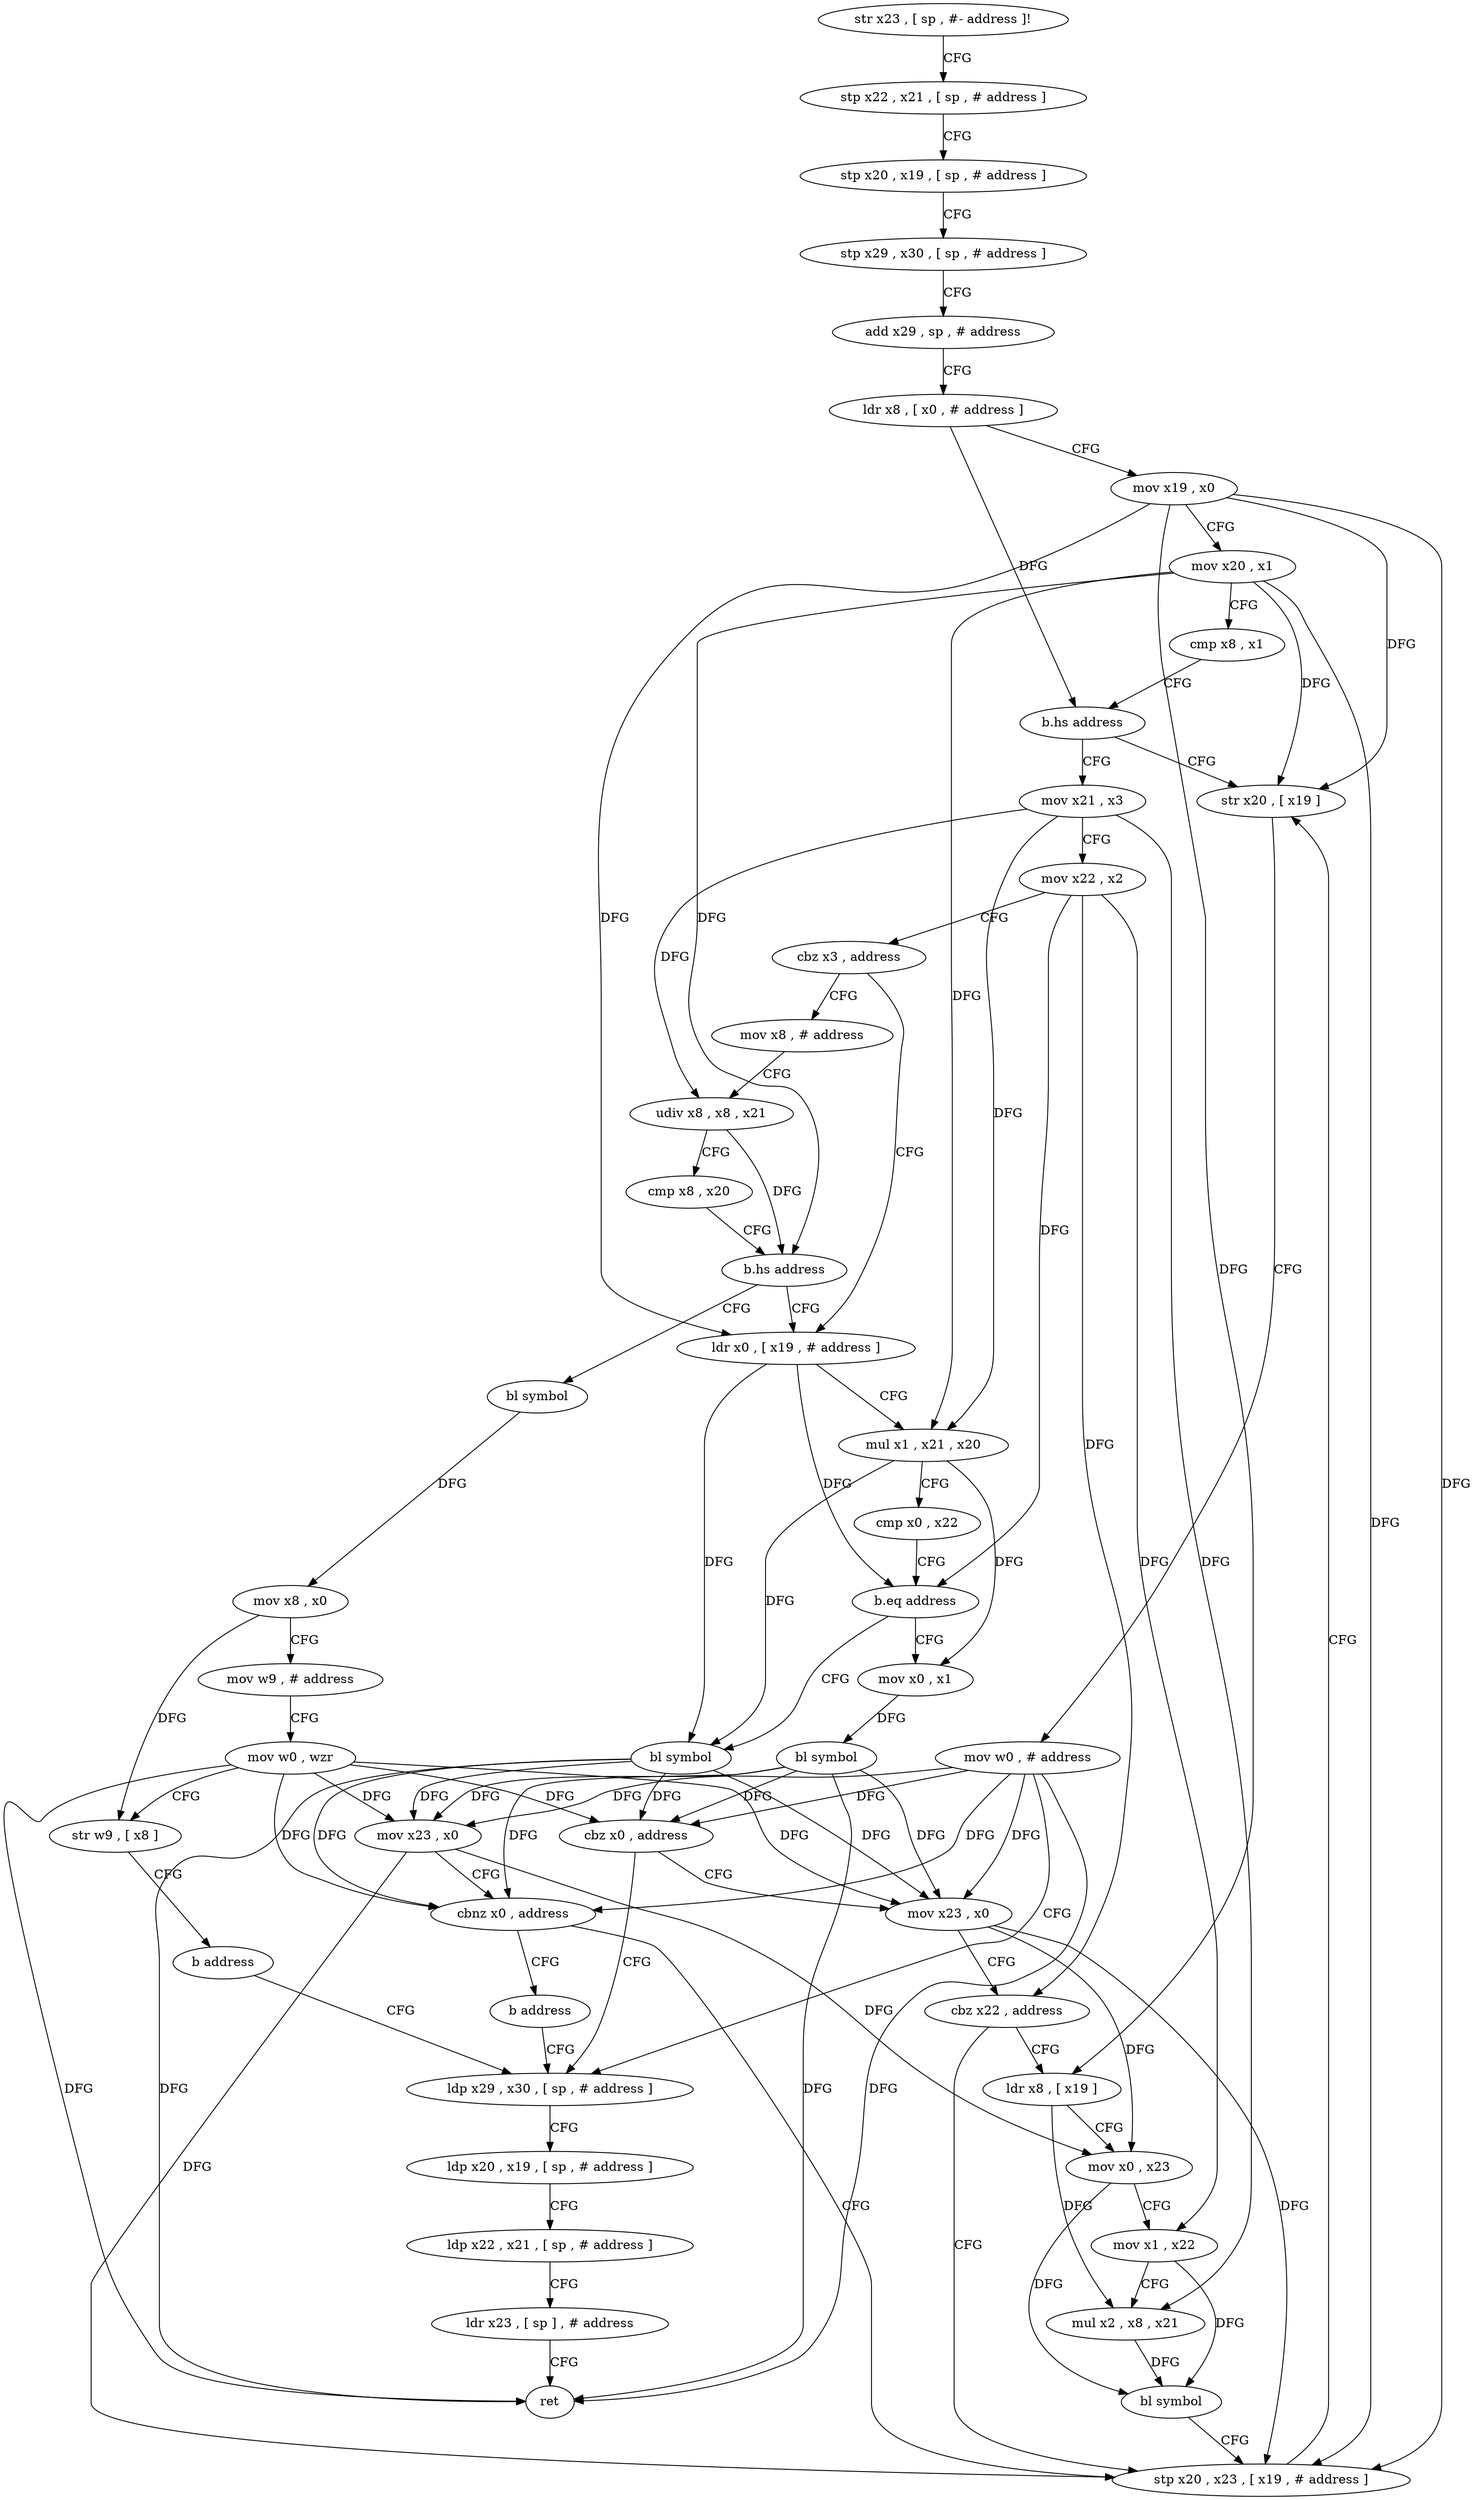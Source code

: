 digraph "func" {
"4285876" [label = "str x23 , [ sp , #- address ]!" ]
"4285880" [label = "stp x22 , x21 , [ sp , # address ]" ]
"4285884" [label = "stp x20 , x19 , [ sp , # address ]" ]
"4285888" [label = "stp x29 , x30 , [ sp , # address ]" ]
"4285892" [label = "add x29 , sp , # address" ]
"4285896" [label = "ldr x8 , [ x0 , # address ]" ]
"4285900" [label = "mov x19 , x0" ]
"4285904" [label = "mov x20 , x1" ]
"4285908" [label = "cmp x8 , x1" ]
"4285912" [label = "b.hs address" ]
"4286044" [label = "str x20 , [ x19 ]" ]
"4285916" [label = "mov x21 , x3" ]
"4286048" [label = "mov w0 , # address" ]
"4286052" [label = "ldp x29 , x30 , [ sp , # address ]" ]
"4285920" [label = "mov x22 , x2" ]
"4285924" [label = "cbz x3 , address" ]
"4285968" [label = "ldr x0 , [ x19 , # address ]" ]
"4285928" [label = "mov x8 , # address" ]
"4285972" [label = "mul x1 , x21 , x20" ]
"4285976" [label = "cmp x0 , x22" ]
"4285980" [label = "b.eq address" ]
"4286000" [label = "mov x0 , x1" ]
"4285984" [label = "bl symbol" ]
"4285932" [label = "udiv x8 , x8 , x21" ]
"4285936" [label = "cmp x8 , x20" ]
"4285940" [label = "b.hs address" ]
"4285944" [label = "bl symbol" ]
"4286004" [label = "bl symbol" ]
"4286008" [label = "cbz x0 , address" ]
"4286012" [label = "mov x23 , x0" ]
"4285988" [label = "mov x23 , x0" ]
"4285992" [label = "cbnz x0 , address" ]
"4286040" [label = "stp x20 , x23 , [ x19 , # address ]" ]
"4285996" [label = "b address" ]
"4285948" [label = "mov x8 , x0" ]
"4285952" [label = "mov w9 , # address" ]
"4285956" [label = "mov w0 , wzr" ]
"4285960" [label = "str w9 , [ x8 ]" ]
"4285964" [label = "b address" ]
"4286056" [label = "ldp x20 , x19 , [ sp , # address ]" ]
"4286060" [label = "ldp x22 , x21 , [ sp , # address ]" ]
"4286064" [label = "ldr x23 , [ sp ] , # address" ]
"4286068" [label = "ret" ]
"4286016" [label = "cbz x22 , address" ]
"4286020" [label = "ldr x8 , [ x19 ]" ]
"4286024" [label = "mov x0 , x23" ]
"4286028" [label = "mov x1 , x22" ]
"4286032" [label = "mul x2 , x8 , x21" ]
"4286036" [label = "bl symbol" ]
"4285876" -> "4285880" [ label = "CFG" ]
"4285880" -> "4285884" [ label = "CFG" ]
"4285884" -> "4285888" [ label = "CFG" ]
"4285888" -> "4285892" [ label = "CFG" ]
"4285892" -> "4285896" [ label = "CFG" ]
"4285896" -> "4285900" [ label = "CFG" ]
"4285896" -> "4285912" [ label = "DFG" ]
"4285900" -> "4285904" [ label = "CFG" ]
"4285900" -> "4286044" [ label = "DFG" ]
"4285900" -> "4285968" [ label = "DFG" ]
"4285900" -> "4286040" [ label = "DFG" ]
"4285900" -> "4286020" [ label = "DFG" ]
"4285904" -> "4285908" [ label = "CFG" ]
"4285904" -> "4286044" [ label = "DFG" ]
"4285904" -> "4285972" [ label = "DFG" ]
"4285904" -> "4285940" [ label = "DFG" ]
"4285904" -> "4286040" [ label = "DFG" ]
"4285908" -> "4285912" [ label = "CFG" ]
"4285912" -> "4286044" [ label = "CFG" ]
"4285912" -> "4285916" [ label = "CFG" ]
"4286044" -> "4286048" [ label = "CFG" ]
"4285916" -> "4285920" [ label = "CFG" ]
"4285916" -> "4285972" [ label = "DFG" ]
"4285916" -> "4285932" [ label = "DFG" ]
"4285916" -> "4286032" [ label = "DFG" ]
"4286048" -> "4286052" [ label = "CFG" ]
"4286048" -> "4286068" [ label = "DFG" ]
"4286048" -> "4286008" [ label = "DFG" ]
"4286048" -> "4285988" [ label = "DFG" ]
"4286048" -> "4285992" [ label = "DFG" ]
"4286048" -> "4286012" [ label = "DFG" ]
"4286052" -> "4286056" [ label = "CFG" ]
"4285920" -> "4285924" [ label = "CFG" ]
"4285920" -> "4285980" [ label = "DFG" ]
"4285920" -> "4286016" [ label = "DFG" ]
"4285920" -> "4286028" [ label = "DFG" ]
"4285924" -> "4285968" [ label = "CFG" ]
"4285924" -> "4285928" [ label = "CFG" ]
"4285968" -> "4285972" [ label = "CFG" ]
"4285968" -> "4285980" [ label = "DFG" ]
"4285968" -> "4285984" [ label = "DFG" ]
"4285928" -> "4285932" [ label = "CFG" ]
"4285972" -> "4285976" [ label = "CFG" ]
"4285972" -> "4286000" [ label = "DFG" ]
"4285972" -> "4285984" [ label = "DFG" ]
"4285976" -> "4285980" [ label = "CFG" ]
"4285980" -> "4286000" [ label = "CFG" ]
"4285980" -> "4285984" [ label = "CFG" ]
"4286000" -> "4286004" [ label = "DFG" ]
"4285984" -> "4285988" [ label = "DFG" ]
"4285984" -> "4286008" [ label = "DFG" ]
"4285984" -> "4286068" [ label = "DFG" ]
"4285984" -> "4285992" [ label = "DFG" ]
"4285984" -> "4286012" [ label = "DFG" ]
"4285932" -> "4285936" [ label = "CFG" ]
"4285932" -> "4285940" [ label = "DFG" ]
"4285936" -> "4285940" [ label = "CFG" ]
"4285940" -> "4285968" [ label = "CFG" ]
"4285940" -> "4285944" [ label = "CFG" ]
"4285944" -> "4285948" [ label = "DFG" ]
"4286004" -> "4286008" [ label = "DFG" ]
"4286004" -> "4286068" [ label = "DFG" ]
"4286004" -> "4285988" [ label = "DFG" ]
"4286004" -> "4285992" [ label = "DFG" ]
"4286004" -> "4286012" [ label = "DFG" ]
"4286008" -> "4286052" [ label = "CFG" ]
"4286008" -> "4286012" [ label = "CFG" ]
"4286012" -> "4286016" [ label = "CFG" ]
"4286012" -> "4286040" [ label = "DFG" ]
"4286012" -> "4286024" [ label = "DFG" ]
"4285988" -> "4285992" [ label = "CFG" ]
"4285988" -> "4286040" [ label = "DFG" ]
"4285988" -> "4286024" [ label = "DFG" ]
"4285992" -> "4286040" [ label = "CFG" ]
"4285992" -> "4285996" [ label = "CFG" ]
"4286040" -> "4286044" [ label = "CFG" ]
"4285996" -> "4286052" [ label = "CFG" ]
"4285948" -> "4285952" [ label = "CFG" ]
"4285948" -> "4285960" [ label = "DFG" ]
"4285952" -> "4285956" [ label = "CFG" ]
"4285956" -> "4285960" [ label = "CFG" ]
"4285956" -> "4286008" [ label = "DFG" ]
"4285956" -> "4285988" [ label = "DFG" ]
"4285956" -> "4285992" [ label = "DFG" ]
"4285956" -> "4286068" [ label = "DFG" ]
"4285956" -> "4286012" [ label = "DFG" ]
"4285960" -> "4285964" [ label = "CFG" ]
"4285964" -> "4286052" [ label = "CFG" ]
"4286056" -> "4286060" [ label = "CFG" ]
"4286060" -> "4286064" [ label = "CFG" ]
"4286064" -> "4286068" [ label = "CFG" ]
"4286016" -> "4286040" [ label = "CFG" ]
"4286016" -> "4286020" [ label = "CFG" ]
"4286020" -> "4286024" [ label = "CFG" ]
"4286020" -> "4286032" [ label = "DFG" ]
"4286024" -> "4286028" [ label = "CFG" ]
"4286024" -> "4286036" [ label = "DFG" ]
"4286028" -> "4286032" [ label = "CFG" ]
"4286028" -> "4286036" [ label = "DFG" ]
"4286032" -> "4286036" [ label = "DFG" ]
"4286036" -> "4286040" [ label = "CFG" ]
}
